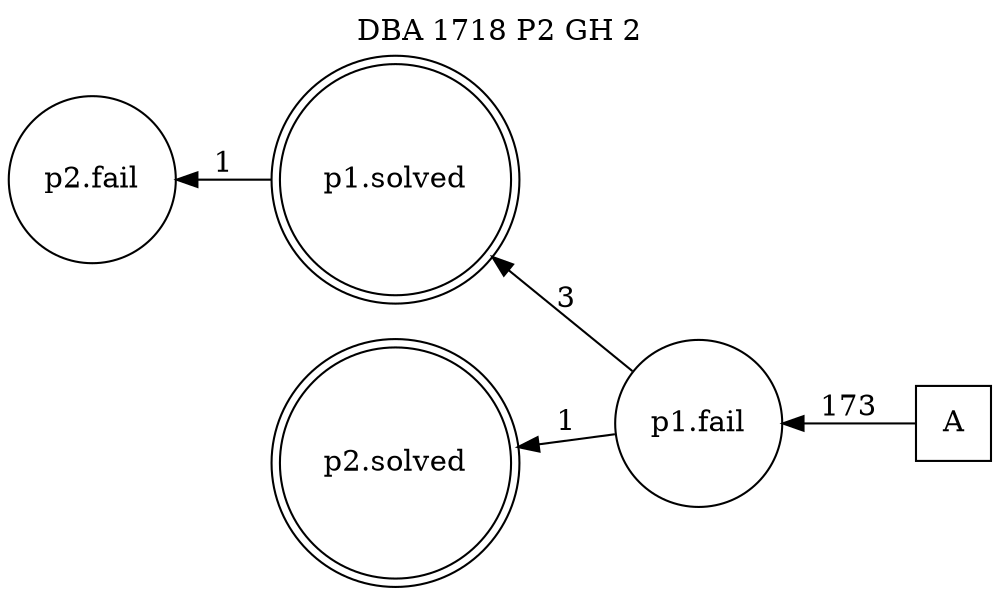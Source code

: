 digraph DBA_1718_P2_GH_2_LOW {
labelloc="tl"
label= " DBA 1718 P2 GH 2 "
rankdir="RL";
graph [ size=" 10 , 10 !"]

"A" [shape="square" label="A"]
"p1.fail" [shape="circle" label="p1.fail"]
"p1.solved" [shape="doublecircle" label="p1.solved"]
"p2.fail" [shape="circle" label="p2.fail"]
"p2.solved" [shape="doublecircle" label="p2.solved"]
"A" -> "p1.fail" [ label=173]
"p1.fail" -> "p1.solved" [ label=3]
"p1.fail" -> "p2.solved" [ label=1]
"p1.solved" -> "p2.fail" [ label=1]
}
